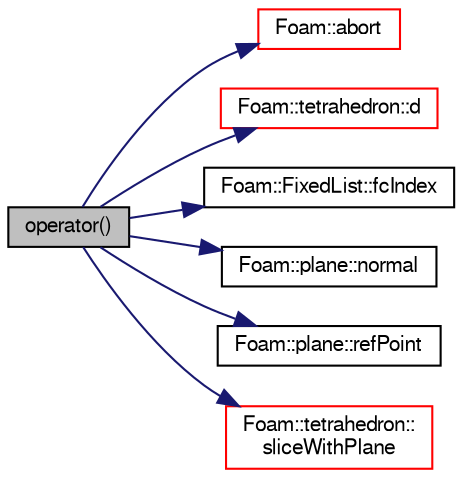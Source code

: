 digraph "operator()"
{
  bgcolor="transparent";
  edge [fontname="FreeSans",fontsize="10",labelfontname="FreeSans",labelfontsize="10"];
  node [fontname="FreeSans",fontsize="10",shape=record];
  rankdir="LR";
  Node3 [label="operator()",height=0.2,width=0.4,color="black", fillcolor="grey75", style="filled", fontcolor="black"];
  Node3 -> Node4 [color="midnightblue",fontsize="10",style="solid",fontname="FreeSans"];
  Node4 [label="Foam::abort",height=0.2,width=0.4,color="red",URL="$a21124.html#a447107a607d03e417307c203fa5fb44b"];
  Node3 -> Node47 [color="midnightblue",fontsize="10",style="solid",fontname="FreeSans"];
  Node47 [label="Foam::tetrahedron::d",height=0.2,width=0.4,color="red",URL="$a27586.html#af2b8331e5e58cc6e0b30e002fe715aa5"];
  Node3 -> Node49 [color="midnightblue",fontsize="10",style="solid",fontname="FreeSans"];
  Node49 [label="Foam::FixedList::fcIndex",height=0.2,width=0.4,color="black",URL="$a25894.html#a512534dbc231b74b95ff84902c1b2087",tooltip="Return the forward circular index, i.e. the next index. "];
  Node3 -> Node50 [color="midnightblue",fontsize="10",style="solid",fontname="FreeSans"];
  Node50 [label="Foam::plane::normal",height=0.2,width=0.4,color="black",URL="$a27570.html#a7561a676d5a3fa90384c444758baac4c",tooltip="Return plane normal. "];
  Node3 -> Node51 [color="midnightblue",fontsize="10",style="solid",fontname="FreeSans"];
  Node51 [label="Foam::plane::refPoint",height=0.2,width=0.4,color="black",URL="$a27570.html#a7223767562e3dabf175946fb83a13237",tooltip="Return or return plane base point. "];
  Node3 -> Node52 [color="midnightblue",fontsize="10",style="solid",fontname="FreeSans"];
  Node52 [label="Foam::tetrahedron::\lsliceWithPlane",height=0.2,width=0.4,color="red",URL="$a27586.html#ad7600f0e49299bfc467751f91e6435f1",tooltip="Decompose tet into tets above and below plane. "];
}
